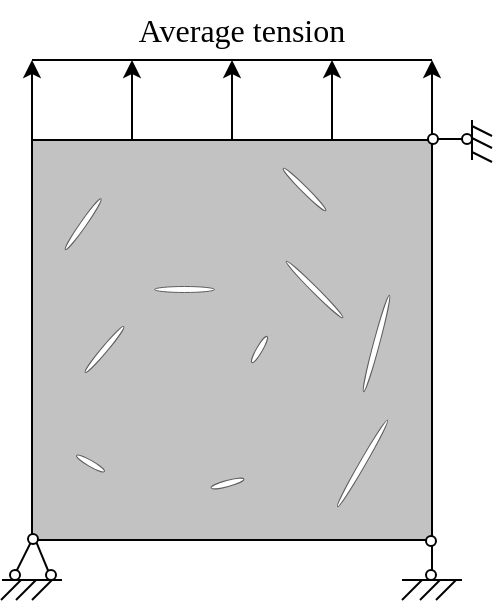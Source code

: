 <mxfile version="25.0.3">
  <diagram name="第 1 页" id="kkH_xbisKaqVlCDfCtft">
    <mxGraphModel dx="689" dy="383" grid="1" gridSize="10" guides="1" tooltips="1" connect="1" arrows="1" fold="1" page="1" pageScale="1" pageWidth="827" pageHeight="1169" math="0" shadow="0">
      <root>
        <mxCell id="0" />
        <mxCell id="1" parent="0" />
        <mxCell id="52oDWu1W6bZoV5Evg0oV-40" style="edgeStyle=orthogonalEdgeStyle;rounded=0;orthogonalLoop=1;jettySize=auto;html=1;exitX=0.25;exitY=0;exitDx=0;exitDy=0;" edge="1" parent="1" source="52oDWu1W6bZoV5Evg0oV-1">
          <mxGeometry relative="1" as="geometry">
            <mxPoint x="410" y="320" as="targetPoint" />
          </mxGeometry>
        </mxCell>
        <mxCell id="52oDWu1W6bZoV5Evg0oV-41" style="edgeStyle=orthogonalEdgeStyle;rounded=0;orthogonalLoop=1;jettySize=auto;html=1;exitX=0.5;exitY=0;exitDx=0;exitDy=0;" edge="1" parent="1" source="52oDWu1W6bZoV5Evg0oV-1">
          <mxGeometry relative="1" as="geometry">
            <mxPoint x="460" y="320" as="targetPoint" />
          </mxGeometry>
        </mxCell>
        <mxCell id="52oDWu1W6bZoV5Evg0oV-42" style="edgeStyle=orthogonalEdgeStyle;rounded=0;orthogonalLoop=1;jettySize=auto;html=1;exitX=0.75;exitY=0;exitDx=0;exitDy=0;" edge="1" parent="1" source="52oDWu1W6bZoV5Evg0oV-1">
          <mxGeometry relative="1" as="geometry">
            <mxPoint x="510" y="320" as="targetPoint" />
          </mxGeometry>
        </mxCell>
        <mxCell id="52oDWu1W6bZoV5Evg0oV-43" style="edgeStyle=orthogonalEdgeStyle;rounded=0;orthogonalLoop=1;jettySize=auto;html=1;exitX=0;exitY=0;exitDx=0;exitDy=0;" edge="1" parent="1" source="52oDWu1W6bZoV5Evg0oV-1">
          <mxGeometry relative="1" as="geometry">
            <mxPoint x="360" y="320" as="targetPoint" />
          </mxGeometry>
        </mxCell>
        <mxCell id="52oDWu1W6bZoV5Evg0oV-45" style="edgeStyle=orthogonalEdgeStyle;rounded=0;orthogonalLoop=1;jettySize=auto;html=1;exitX=1;exitY=0;exitDx=0;exitDy=0;" edge="1" parent="1" source="52oDWu1W6bZoV5Evg0oV-1">
          <mxGeometry relative="1" as="geometry">
            <mxPoint x="560" y="320" as="targetPoint" />
          </mxGeometry>
        </mxCell>
        <mxCell id="52oDWu1W6bZoV5Evg0oV-1" value="" style="whiteSpace=wrap;html=1;aspect=fixed;fillColor=#C2C2C2;strokeColor=#000000;fontColor=#333333;" vertex="1" parent="1">
          <mxGeometry x="360" y="360" width="200" height="200" as="geometry" />
        </mxCell>
        <mxCell id="52oDWu1W6bZoV5Evg0oV-2" value="" style="endArrow=none;html=1;rounded=0;" edge="1" parent="1">
          <mxGeometry width="50" height="50" relative="1" as="geometry">
            <mxPoint x="345" y="580" as="sourcePoint" />
            <mxPoint x="375" y="580" as="targetPoint" />
          </mxGeometry>
        </mxCell>
        <mxCell id="52oDWu1W6bZoV5Evg0oV-3" value="" style="endArrow=none;html=1;rounded=0;" edge="1" parent="1">
          <mxGeometry width="50" height="50" relative="1" as="geometry">
            <mxPoint x="545" y="580" as="sourcePoint" />
            <mxPoint x="575" y="580" as="targetPoint" />
          </mxGeometry>
        </mxCell>
        <mxCell id="52oDWu1W6bZoV5Evg0oV-4" value="" style="endArrow=none;html=1;rounded=0;" edge="1" parent="1">
          <mxGeometry width="50" height="50" relative="1" as="geometry">
            <mxPoint x="350" y="580" as="sourcePoint" />
            <mxPoint x="360" y="560" as="targetPoint" />
          </mxGeometry>
        </mxCell>
        <mxCell id="52oDWu1W6bZoV5Evg0oV-5" value="" style="ellipse;whiteSpace=wrap;html=1;aspect=fixed;" vertex="1" parent="1">
          <mxGeometry x="358" y="557" width="5" height="5" as="geometry" />
        </mxCell>
        <mxCell id="52oDWu1W6bZoV5Evg0oV-6" value="" style="ellipse;whiteSpace=wrap;html=1;aspect=fixed;" vertex="1" parent="1">
          <mxGeometry x="349" y="575" width="5" height="5" as="geometry" />
        </mxCell>
        <mxCell id="52oDWu1W6bZoV5Evg0oV-7" value="" style="endArrow=none;html=1;rounded=0;exitX=1;exitY=1;exitDx=0;exitDy=0;" edge="1" parent="1" source="52oDWu1W6bZoV5Evg0oV-5">
          <mxGeometry width="50" height="50" relative="1" as="geometry">
            <mxPoint x="530" y="700" as="sourcePoint" />
            <mxPoint x="370" y="580" as="targetPoint" />
          </mxGeometry>
        </mxCell>
        <mxCell id="52oDWu1W6bZoV5Evg0oV-8" value="" style="ellipse;whiteSpace=wrap;html=1;aspect=fixed;" vertex="1" parent="1">
          <mxGeometry x="367" y="575" width="5" height="5" as="geometry" />
        </mxCell>
        <mxCell id="52oDWu1W6bZoV5Evg0oV-9" value="" style="endArrow=none;html=1;rounded=0;entryX=1;entryY=1;entryDx=0;entryDy=0;" edge="1" parent="1" target="52oDWu1W6bZoV5Evg0oV-1">
          <mxGeometry width="50" height="50" relative="1" as="geometry">
            <mxPoint x="560" y="580" as="sourcePoint" />
            <mxPoint x="570" y="670" as="targetPoint" />
          </mxGeometry>
        </mxCell>
        <mxCell id="52oDWu1W6bZoV5Evg0oV-10" value="" style="ellipse;whiteSpace=wrap;html=1;aspect=fixed;" vertex="1" parent="1">
          <mxGeometry x="557" y="558" width="5" height="5" as="geometry" />
        </mxCell>
        <mxCell id="52oDWu1W6bZoV5Evg0oV-11" value="" style="ellipse;whiteSpace=wrap;html=1;aspect=fixed;" vertex="1" parent="1">
          <mxGeometry x="557" y="575" width="5" height="5" as="geometry" />
        </mxCell>
        <mxCell id="52oDWu1W6bZoV5Evg0oV-12" value="" style="endArrow=none;html=1;rounded=0;" edge="1" parent="1">
          <mxGeometry width="50" height="50" relative="1" as="geometry">
            <mxPoint x="580" y="370" as="sourcePoint" />
            <mxPoint x="580" y="350" as="targetPoint" />
          </mxGeometry>
        </mxCell>
        <mxCell id="52oDWu1W6bZoV5Evg0oV-13" value="" style="ellipse;whiteSpace=wrap;html=1;aspect=fixed;" vertex="1" parent="1">
          <mxGeometry x="558" y="357" width="5" height="5" as="geometry" />
        </mxCell>
        <mxCell id="52oDWu1W6bZoV5Evg0oV-14" value="" style="ellipse;whiteSpace=wrap;html=1;aspect=fixed;" vertex="1" parent="1">
          <mxGeometry x="575" y="357" width="5" height="5" as="geometry" />
        </mxCell>
        <mxCell id="52oDWu1W6bZoV5Evg0oV-16" value="" style="endArrow=none;html=1;rounded=0;exitX=1;exitY=0.5;exitDx=0;exitDy=0;entryX=0;entryY=0.5;entryDx=0;entryDy=0;" edge="1" parent="1" source="52oDWu1W6bZoV5Evg0oV-13" target="52oDWu1W6bZoV5Evg0oV-14">
          <mxGeometry width="50" height="50" relative="1" as="geometry">
            <mxPoint x="760" y="470" as="sourcePoint" />
            <mxPoint x="810" y="420" as="targetPoint" />
            <Array as="points" />
          </mxGeometry>
        </mxCell>
        <mxCell id="52oDWu1W6bZoV5Evg0oV-17" value="" style="endArrow=none;html=1;rounded=0;" edge="1" parent="1">
          <mxGeometry width="50" height="50" relative="1" as="geometry">
            <mxPoint x="580" y="353" as="sourcePoint" />
            <mxPoint x="590" y="358" as="targetPoint" />
          </mxGeometry>
        </mxCell>
        <mxCell id="52oDWu1W6bZoV5Evg0oV-18" value="" style="endArrow=none;html=1;rounded=0;" edge="1" parent="1">
          <mxGeometry width="50" height="50" relative="1" as="geometry">
            <mxPoint x="580" y="359" as="sourcePoint" />
            <mxPoint x="590" y="364" as="targetPoint" />
          </mxGeometry>
        </mxCell>
        <mxCell id="52oDWu1W6bZoV5Evg0oV-21" value="" style="endArrow=none;html=1;rounded=0;" edge="1" parent="1">
          <mxGeometry width="50" height="50" relative="1" as="geometry">
            <mxPoint x="580" y="366" as="sourcePoint" />
            <mxPoint x="590" y="371" as="targetPoint" />
          </mxGeometry>
        </mxCell>
        <mxCell id="52oDWu1W6bZoV5Evg0oV-22" value="" style="endArrow=none;html=1;rounded=0;" edge="1" parent="1">
          <mxGeometry width="50" height="50" relative="1" as="geometry">
            <mxPoint x="360" y="590" as="sourcePoint" />
            <mxPoint x="370" y="580" as="targetPoint" />
          </mxGeometry>
        </mxCell>
        <mxCell id="52oDWu1W6bZoV5Evg0oV-23" value="" style="endArrow=none;html=1;rounded=0;" edge="1" parent="1">
          <mxGeometry width="50" height="50" relative="1" as="geometry">
            <mxPoint x="352" y="590" as="sourcePoint" />
            <mxPoint x="362" y="580" as="targetPoint" />
          </mxGeometry>
        </mxCell>
        <mxCell id="52oDWu1W6bZoV5Evg0oV-24" value="" style="endArrow=none;html=1;rounded=0;" edge="1" parent="1">
          <mxGeometry width="50" height="50" relative="1" as="geometry">
            <mxPoint x="344.5" y="590" as="sourcePoint" />
            <mxPoint x="354.5" y="580" as="targetPoint" />
          </mxGeometry>
        </mxCell>
        <mxCell id="52oDWu1W6bZoV5Evg0oV-25" value="" style="endArrow=none;html=1;rounded=0;" edge="1" parent="1">
          <mxGeometry width="50" height="50" relative="1" as="geometry">
            <mxPoint x="562" y="590" as="sourcePoint" />
            <mxPoint x="572" y="580" as="targetPoint" />
          </mxGeometry>
        </mxCell>
        <mxCell id="52oDWu1W6bZoV5Evg0oV-26" value="" style="endArrow=none;html=1;rounded=0;" edge="1" parent="1">
          <mxGeometry width="50" height="50" relative="1" as="geometry">
            <mxPoint x="554" y="590" as="sourcePoint" />
            <mxPoint x="564" y="580" as="targetPoint" />
          </mxGeometry>
        </mxCell>
        <mxCell id="52oDWu1W6bZoV5Evg0oV-28" value="" style="endArrow=none;html=1;rounded=0;" edge="1" parent="1">
          <mxGeometry width="50" height="50" relative="1" as="geometry">
            <mxPoint x="545" y="590" as="sourcePoint" />
            <mxPoint x="555" y="580" as="targetPoint" />
          </mxGeometry>
        </mxCell>
        <mxCell id="52oDWu1W6bZoV5Evg0oV-30" value="" style="ellipse;whiteSpace=wrap;html=1;strokeColor=#5E5E5E;strokeWidth=0.5;rotation=45;" vertex="1" parent="1">
          <mxGeometry x="481" y="383" width="30" height="3" as="geometry" />
        </mxCell>
        <mxCell id="52oDWu1W6bZoV5Evg0oV-31" value="" style="ellipse;whiteSpace=wrap;html=1;strokeColor=#5E5E5E;strokeWidth=0.5;rotation=-240;" vertex="1" parent="1">
          <mxGeometry x="500" y="520" width="50" height="3" as="geometry" />
        </mxCell>
        <mxCell id="52oDWu1W6bZoV5Evg0oV-32" value="" style="ellipse;whiteSpace=wrap;html=1;strokeColor=#5E5E5E;strokeWidth=0.5;rotation=-235;" vertex="1" parent="1">
          <mxGeometry x="369.85" y="400.35" width="31" height="3" as="geometry" />
        </mxCell>
        <mxCell id="52oDWu1W6bZoV5Evg0oV-33" value="" style="ellipse;whiteSpace=wrap;html=1;strokeColor=#5E5E5E;strokeWidth=0.5;rotation=-180;" vertex="1" parent="1">
          <mxGeometry x="421" y="433" width="30" height="3" as="geometry" />
        </mxCell>
        <mxCell id="52oDWu1W6bZoV5Evg0oV-34" value="" style="ellipse;whiteSpace=wrap;html=1;strokeColor=#5E5E5E;strokeWidth=0.5;rotation=-240;" vertex="1" parent="1">
          <mxGeometry x="466" y="463" width="15" height="3" as="geometry" />
        </mxCell>
        <mxCell id="52oDWu1W6bZoV5Evg0oV-35" value="" style="ellipse;whiteSpace=wrap;html=1;strokeColor=#5E5E5E;strokeWidth=0.5;rotation=-150;" vertex="1" parent="1">
          <mxGeometry x="381" y="520" width="16" height="3" as="geometry" />
        </mxCell>
        <mxCell id="52oDWu1W6bZoV5Evg0oV-36" value="" style="ellipse;whiteSpace=wrap;html=1;strokeColor=#5E5E5E;strokeWidth=0.5;rotation=-230;" vertex="1" parent="1">
          <mxGeometry x="381" y="463" width="30" height="3" as="geometry" />
        </mxCell>
        <mxCell id="52oDWu1W6bZoV5Evg0oV-37" value="" style="ellipse;whiteSpace=wrap;html=1;strokeColor=#5E5E5E;strokeWidth=0.5;rotation=45;" vertex="1" parent="1">
          <mxGeometry x="481" y="433" width="40" height="3" as="geometry" />
        </mxCell>
        <mxCell id="52oDWu1W6bZoV5Evg0oV-38" value="" style="ellipse;whiteSpace=wrap;html=1;strokeColor=#5E5E5E;strokeWidth=0.5;rotation=-195;" vertex="1" parent="1">
          <mxGeometry x="449" y="530" width="17" height="3" as="geometry" />
        </mxCell>
        <mxCell id="52oDWu1W6bZoV5Evg0oV-39" value="" style="ellipse;whiteSpace=wrap;html=1;strokeColor=#5E5E5E;strokeWidth=0.5;rotation=105;" vertex="1" parent="1">
          <mxGeometry x="507" y="460" width="50" height="3" as="geometry" />
        </mxCell>
        <mxCell id="52oDWu1W6bZoV5Evg0oV-46" value="" style="endArrow=none;html=1;rounded=0;" edge="1" parent="1">
          <mxGeometry width="50" height="50" relative="1" as="geometry">
            <mxPoint x="360" y="320" as="sourcePoint" />
            <mxPoint x="560" y="320" as="targetPoint" />
          </mxGeometry>
        </mxCell>
        <mxCell id="52oDWu1W6bZoV5Evg0oV-47" value="&lt;span style=&quot;font-size: 16px; text-align: start; background-color: rgb(255, 255, 255);&quot;&gt;Average tension&lt;/span&gt;" style="text;html=1;align=center;verticalAlign=middle;whiteSpace=wrap;rounded=0;fontFamily=Times New Roman;" vertex="1" parent="1">
          <mxGeometry x="390" y="290" width="150" height="30" as="geometry" />
        </mxCell>
      </root>
    </mxGraphModel>
  </diagram>
</mxfile>
